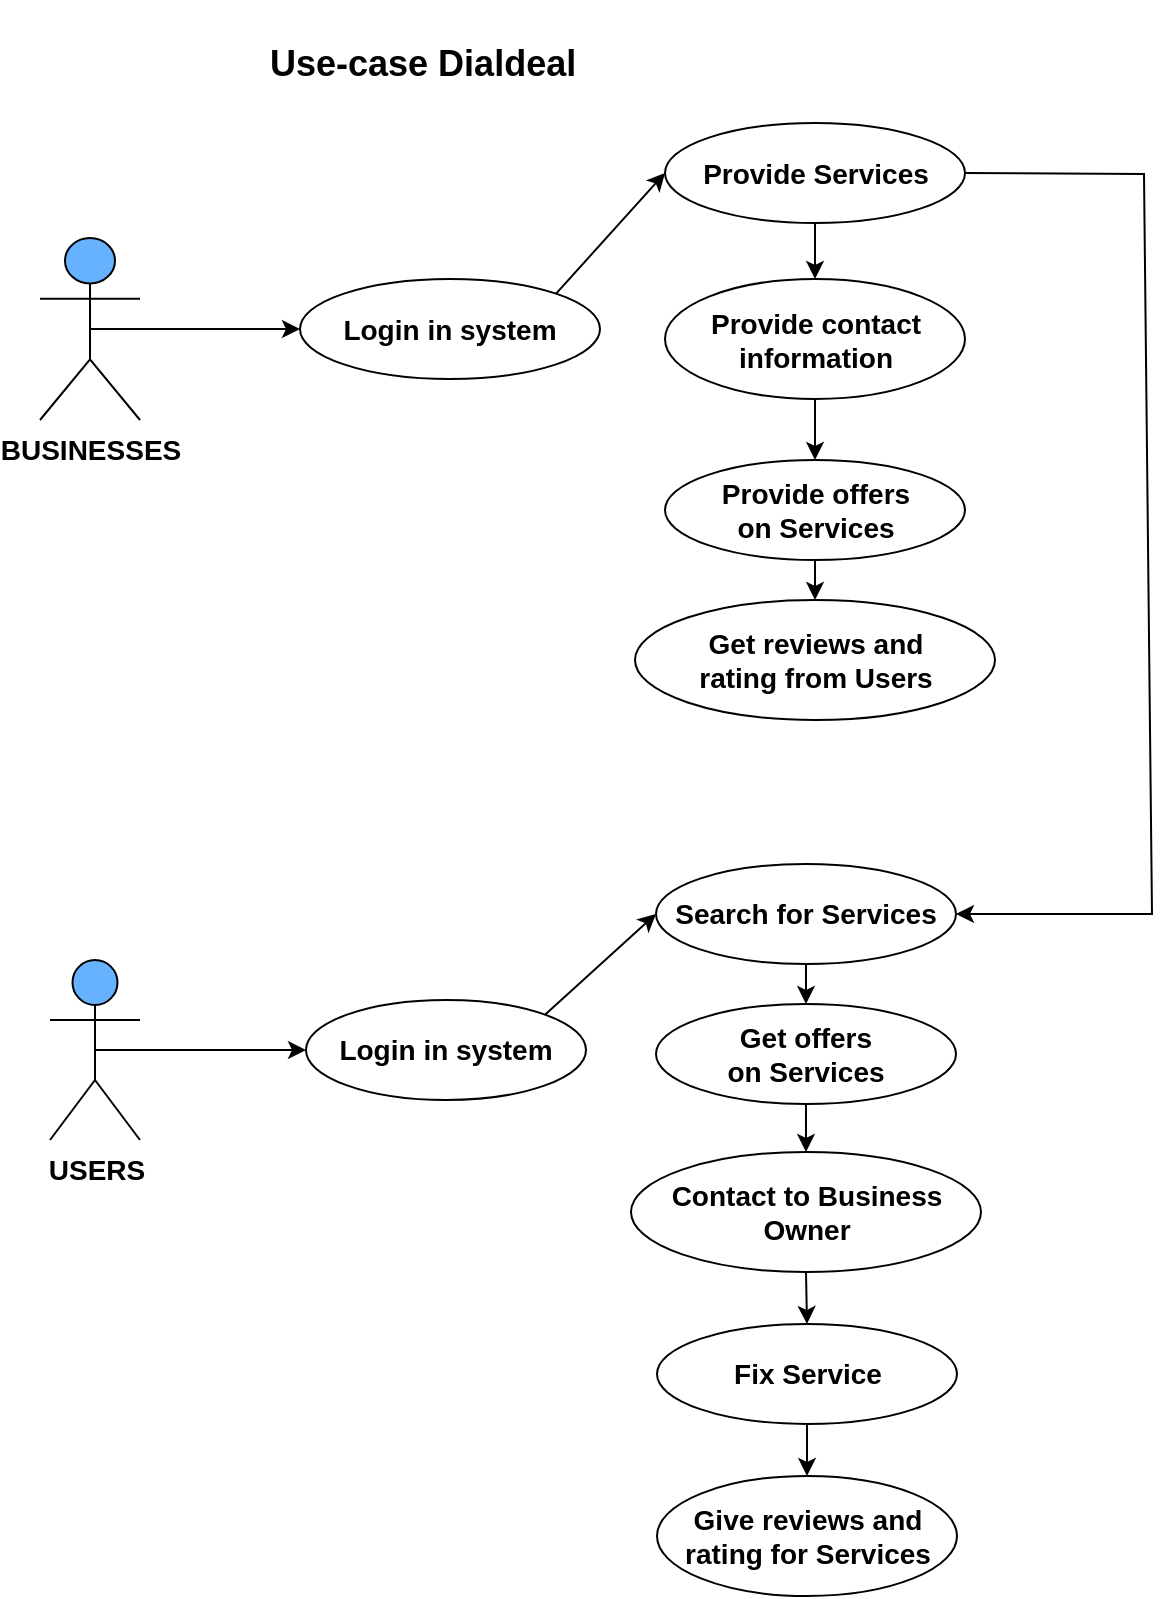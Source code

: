 <mxfile version="20.8.16" type="device"><diagram name="Page-1" id="7vspMKF11ntlxbqnvCIX"><mxGraphModel dx="1594" dy="932" grid="0" gridSize="10" guides="1" tooltips="1" connect="1" arrows="1" fold="1" page="1" pageScale="1" pageWidth="1100" pageHeight="1700" math="0" shadow="0"><root><mxCell id="0"/><mxCell id="1" parent="0"/><mxCell id="cwBm1DbJcJvo6Yzl5x6T-1" value="&lt;b&gt;&lt;font style=&quot;font-size: 14px;&quot;&gt;USERS&lt;/font&gt;&lt;/b&gt;" style="shape=umlActor;verticalLabelPosition=bottom;verticalAlign=top;html=1;outlineConnect=0;fillColor=#66B2FF;" parent="1" vertex="1"><mxGeometry x="275" y="510" width="45" height="90" as="geometry"/></mxCell><mxCell id="cwBm1DbJcJvo6Yzl5x6T-2" value="&lt;b&gt;&lt;font style=&quot;font-size: 14px;&quot;&gt;BUSINESSES&lt;/font&gt;&lt;/b&gt;" style="shape=umlActor;verticalLabelPosition=bottom;verticalAlign=top;html=1;outlineConnect=0;fillColor=#66B2FF;" parent="1" vertex="1"><mxGeometry x="270" y="149" width="50" height="91" as="geometry"/></mxCell><mxCell id="cwBm1DbJcJvo6Yzl5x6T-8" value="&lt;b&gt;&lt;font style=&quot;font-size: 14px;&quot;&gt;Login in system&lt;/font&gt;&lt;/b&gt;" style="ellipse;whiteSpace=wrap;html=1;fillColor=#FFFFFF;" parent="1" vertex="1"><mxGeometry x="403" y="530" width="140" height="50" as="geometry"/></mxCell><mxCell id="cwBm1DbJcJvo6Yzl5x6T-23" value="&lt;h1&gt;&lt;font style=&quot;font-size: 18px;&quot;&gt;Use-case Dialdeal&lt;/font&gt;&lt;/h1&gt;" style="text;html=1;strokeColor=none;fillColor=none;spacing=5;spacingTop=-20;whiteSpace=wrap;overflow=hidden;rounded=0;" parent="1" vertex="1"><mxGeometry x="380" y="40" width="170" height="40" as="geometry"/></mxCell><mxCell id="tEbOdYIYQAI-bmJ3SRQy-2" value="&lt;b&gt;&lt;font style=&quot;font-size: 14px;&quot;&gt;Search for Services&lt;/font&gt;&lt;/b&gt;" style="ellipse;whiteSpace=wrap;html=1;fillColor=#FFFFFF;" parent="1" vertex="1"><mxGeometry x="578" y="462" width="150" height="50" as="geometry"/></mxCell><mxCell id="tEbOdYIYQAI-bmJ3SRQy-3" value="&lt;b&gt;&lt;font style=&quot;font-size: 14px;&quot;&gt;Provide Services&lt;/font&gt;&lt;/b&gt;" style="ellipse;whiteSpace=wrap;html=1;fillColor=#FFFFFF;" parent="1" vertex="1"><mxGeometry x="582.5" y="91.5" width="150" height="50" as="geometry"/></mxCell><mxCell id="tEbOdYIYQAI-bmJ3SRQy-4" value="&lt;b&gt;&lt;font style=&quot;font-size: 14px;&quot;&gt;Give reviews and rating for Services&lt;/font&gt;&lt;/b&gt;" style="ellipse;whiteSpace=wrap;html=1;fillColor=#FFFFFF;" parent="1" vertex="1"><mxGeometry x="578.5" y="768" width="150" height="60" as="geometry"/></mxCell><mxCell id="tEbOdYIYQAI-bmJ3SRQy-5" value="&lt;b&gt;&lt;font style=&quot;font-size: 14px;&quot;&gt;Login in system&lt;/font&gt;&lt;/b&gt;" style="ellipse;whiteSpace=wrap;html=1;fillColor=#FFFFFF;" parent="1" vertex="1"><mxGeometry x="400" y="169.5" width="150" height="50" as="geometry"/></mxCell><mxCell id="tEbOdYIYQAI-bmJ3SRQy-6" value="&lt;b&gt;&lt;font style=&quot;font-size: 14px;&quot;&gt;Get reviews and &lt;br&gt;rating from Users&lt;/font&gt;&lt;/b&gt;" style="ellipse;whiteSpace=wrap;html=1;fillColor=#FFFFFF;" parent="1" vertex="1"><mxGeometry x="567.5" y="330" width="180" height="60" as="geometry"/></mxCell><mxCell id="tEbOdYIYQAI-bmJ3SRQy-7" value="" style="endArrow=classic;html=1;rounded=0;exitX=0.5;exitY=0.5;exitDx=0;exitDy=0;exitPerimeter=0;entryX=0;entryY=0.5;entryDx=0;entryDy=0;" parent="1" source="cwBm1DbJcJvo6Yzl5x6T-2" target="tEbOdYIYQAI-bmJ3SRQy-5" edge="1"><mxGeometry width="50" height="50" relative="1" as="geometry"><mxPoint x="610" y="299" as="sourcePoint"/><mxPoint x="660" y="249" as="targetPoint"/></mxGeometry></mxCell><mxCell id="tEbOdYIYQAI-bmJ3SRQy-10" value="&lt;b&gt;&lt;font style=&quot;font-size: 14px;&quot;&gt;Provide contact information&lt;/font&gt;&lt;/b&gt;" style="ellipse;whiteSpace=wrap;html=1;fillColor=#FFFFFF;" parent="1" vertex="1"><mxGeometry x="582.5" y="169.5" width="150" height="60" as="geometry"/></mxCell><mxCell id="tEbOdYIYQAI-bmJ3SRQy-11" value="&lt;b&gt;&lt;font style=&quot;font-size: 14px;&quot;&gt;Contact to Business Owner&lt;/font&gt;&lt;/b&gt;" style="ellipse;whiteSpace=wrap;html=1;fillColor=#FFFFFF;" parent="1" vertex="1"><mxGeometry x="565.5" y="606" width="175" height="60" as="geometry"/></mxCell><mxCell id="tEbOdYIYQAI-bmJ3SRQy-15" value="&lt;b&gt;&lt;font style=&quot;font-size: 14px;&quot;&gt;Provide offers &lt;br&gt;on Services&lt;/font&gt;&lt;/b&gt;" style="ellipse;whiteSpace=wrap;html=1;fillColor=#FFFFFF;" parent="1" vertex="1"><mxGeometry x="582.5" y="260" width="150" height="50" as="geometry"/></mxCell><mxCell id="tEbOdYIYQAI-bmJ3SRQy-16" value="&lt;b&gt;&lt;font style=&quot;font-size: 14px;&quot;&gt;Get offers &lt;br&gt;on Services&lt;/font&gt;&lt;/b&gt;" style="ellipse;whiteSpace=wrap;html=1;fillColor=#FFFFFF;" parent="1" vertex="1"><mxGeometry x="578" y="532" width="150" height="50" as="geometry"/></mxCell><mxCell id="tEbOdYIYQAI-bmJ3SRQy-17" value="" style="endArrow=classic;html=1;rounded=0;exitX=0.5;exitY=0.5;exitDx=0;exitDy=0;exitPerimeter=0;entryX=0;entryY=0.5;entryDx=0;entryDy=0;" parent="1" source="cwBm1DbJcJvo6Yzl5x6T-1" target="cwBm1DbJcJvo6Yzl5x6T-8" edge="1"><mxGeometry width="50" height="50" relative="1" as="geometry"><mxPoint x="320" y="520" as="sourcePoint"/><mxPoint x="425" y="520" as="targetPoint"/></mxGeometry></mxCell><mxCell id="tEbOdYIYQAI-bmJ3SRQy-19" value="" style="endArrow=classic;html=1;rounded=0;exitX=1;exitY=0;exitDx=0;exitDy=0;entryX=0;entryY=0.5;entryDx=0;entryDy=0;" parent="1" source="cwBm1DbJcJvo6Yzl5x6T-8" target="tEbOdYIYQAI-bmJ3SRQy-2" edge="1"><mxGeometry width="50" height="50" relative="1" as="geometry"><mxPoint x="307.5" y="565" as="sourcePoint"/><mxPoint x="413" y="565" as="targetPoint"/></mxGeometry></mxCell><mxCell id="tEbOdYIYQAI-bmJ3SRQy-24" value="&lt;b&gt;&lt;font style=&quot;font-size: 14px;&quot;&gt;Fix Service&lt;/font&gt;&lt;/b&gt;" style="ellipse;whiteSpace=wrap;html=1;fillColor=#FFFFFF;" parent="1" vertex="1"><mxGeometry x="578.5" y="692" width="150" height="50" as="geometry"/></mxCell><mxCell id="tEbOdYIYQAI-bmJ3SRQy-26" value="" style="endArrow=classic;html=1;rounded=0;exitX=0.5;exitY=1;exitDx=0;exitDy=0;entryX=0.5;entryY=0;entryDx=0;entryDy=0;" parent="1" source="tEbOdYIYQAI-bmJ3SRQy-2" target="tEbOdYIYQAI-bmJ3SRQy-16" edge="1"><mxGeometry width="50" height="50" relative="1" as="geometry"><mxPoint x="532.497" y="547.322" as="sourcePoint"/><mxPoint x="588" y="497" as="targetPoint"/></mxGeometry></mxCell><mxCell id="tEbOdYIYQAI-bmJ3SRQy-27" value="" style="endArrow=classic;html=1;rounded=0;exitX=0.5;exitY=1;exitDx=0;exitDy=0;entryX=0.5;entryY=0;entryDx=0;entryDy=0;" parent="1" source="tEbOdYIYQAI-bmJ3SRQy-16" target="tEbOdYIYQAI-bmJ3SRQy-11" edge="1"><mxGeometry width="50" height="50" relative="1" as="geometry"><mxPoint x="663" y="522" as="sourcePoint"/><mxPoint x="663" y="542" as="targetPoint"/></mxGeometry></mxCell><mxCell id="tEbOdYIYQAI-bmJ3SRQy-28" value="" style="endArrow=classic;html=1;rounded=0;exitX=0.5;exitY=1;exitDx=0;exitDy=0;entryX=0.5;entryY=0;entryDx=0;entryDy=0;" parent="1" source="tEbOdYIYQAI-bmJ3SRQy-11" target="tEbOdYIYQAI-bmJ3SRQy-24" edge="1"><mxGeometry width="50" height="50" relative="1" as="geometry"><mxPoint x="663" y="592" as="sourcePoint"/><mxPoint x="663" y="616" as="targetPoint"/></mxGeometry></mxCell><mxCell id="tEbOdYIYQAI-bmJ3SRQy-29" value="" style="endArrow=classic;html=1;rounded=0;exitX=0.5;exitY=1;exitDx=0;exitDy=0;entryX=0.5;entryY=0;entryDx=0;entryDy=0;" parent="1" source="tEbOdYIYQAI-bmJ3SRQy-24" target="tEbOdYIYQAI-bmJ3SRQy-4" edge="1"><mxGeometry width="50" height="50" relative="1" as="geometry"><mxPoint x="663" y="676" as="sourcePoint"/><mxPoint x="663.5" y="702" as="targetPoint"/></mxGeometry></mxCell><mxCell id="tEbOdYIYQAI-bmJ3SRQy-30" value="" style="endArrow=classic;html=1;rounded=0;exitX=1;exitY=0;exitDx=0;exitDy=0;entryX=0;entryY=0.5;entryDx=0;entryDy=0;" parent="1" source="tEbOdYIYQAI-bmJ3SRQy-5" target="tEbOdYIYQAI-bmJ3SRQy-3" edge="1"><mxGeometry width="50" height="50" relative="1" as="geometry"><mxPoint x="532.497" y="453.322" as="sourcePoint"/><mxPoint x="588" y="403" as="targetPoint"/></mxGeometry></mxCell><mxCell id="tEbOdYIYQAI-bmJ3SRQy-31" value="" style="endArrow=classic;html=1;rounded=0;exitX=0.5;exitY=1;exitDx=0;exitDy=0;entryX=0.5;entryY=0;entryDx=0;entryDy=0;" parent="1" source="tEbOdYIYQAI-bmJ3SRQy-3" target="tEbOdYIYQAI-bmJ3SRQy-10" edge="1"><mxGeometry width="50" height="50" relative="1" as="geometry"><mxPoint x="663" y="428" as="sourcePoint"/><mxPoint x="663" y="448" as="targetPoint"/></mxGeometry></mxCell><mxCell id="tEbOdYIYQAI-bmJ3SRQy-33" value="" style="endArrow=classic;html=1;rounded=0;exitX=0.5;exitY=1;exitDx=0;exitDy=0;entryX=0.5;entryY=0;entryDx=0;entryDy=0;" parent="1" source="tEbOdYIYQAI-bmJ3SRQy-10" target="tEbOdYIYQAI-bmJ3SRQy-15" edge="1"><mxGeometry width="50" height="50" relative="1" as="geometry"><mxPoint x="667.5" y="151.5" as="sourcePoint"/><mxPoint x="667.5" y="179.5" as="targetPoint"/></mxGeometry></mxCell><mxCell id="tEbOdYIYQAI-bmJ3SRQy-34" value="" style="endArrow=classic;html=1;rounded=0;exitX=0.5;exitY=1;exitDx=0;exitDy=0;entryX=0.5;entryY=0;entryDx=0;entryDy=0;" parent="1" source="tEbOdYIYQAI-bmJ3SRQy-15" target="tEbOdYIYQAI-bmJ3SRQy-6" edge="1"><mxGeometry width="50" height="50" relative="1" as="geometry"><mxPoint x="667.5" y="239.5" as="sourcePoint"/><mxPoint x="667.5" y="270" as="targetPoint"/></mxGeometry></mxCell><mxCell id="MKKZ6lSWuFo9r8jMI5xj-1" value="" style="endArrow=classic;html=1;rounded=0;exitX=1;exitY=0.5;exitDx=0;exitDy=0;entryX=1;entryY=0.5;entryDx=0;entryDy=0;" edge="1" parent="1" source="tEbOdYIYQAI-bmJ3SRQy-3" target="tEbOdYIYQAI-bmJ3SRQy-2"><mxGeometry width="50" height="50" relative="1" as="geometry"><mxPoint x="786" y="418" as="sourcePoint"/><mxPoint x="836" y="368" as="targetPoint"/><Array as="points"><mxPoint x="822" y="117"/><mxPoint x="826" y="487"/></Array></mxGeometry></mxCell></root></mxGraphModel></diagram></mxfile>